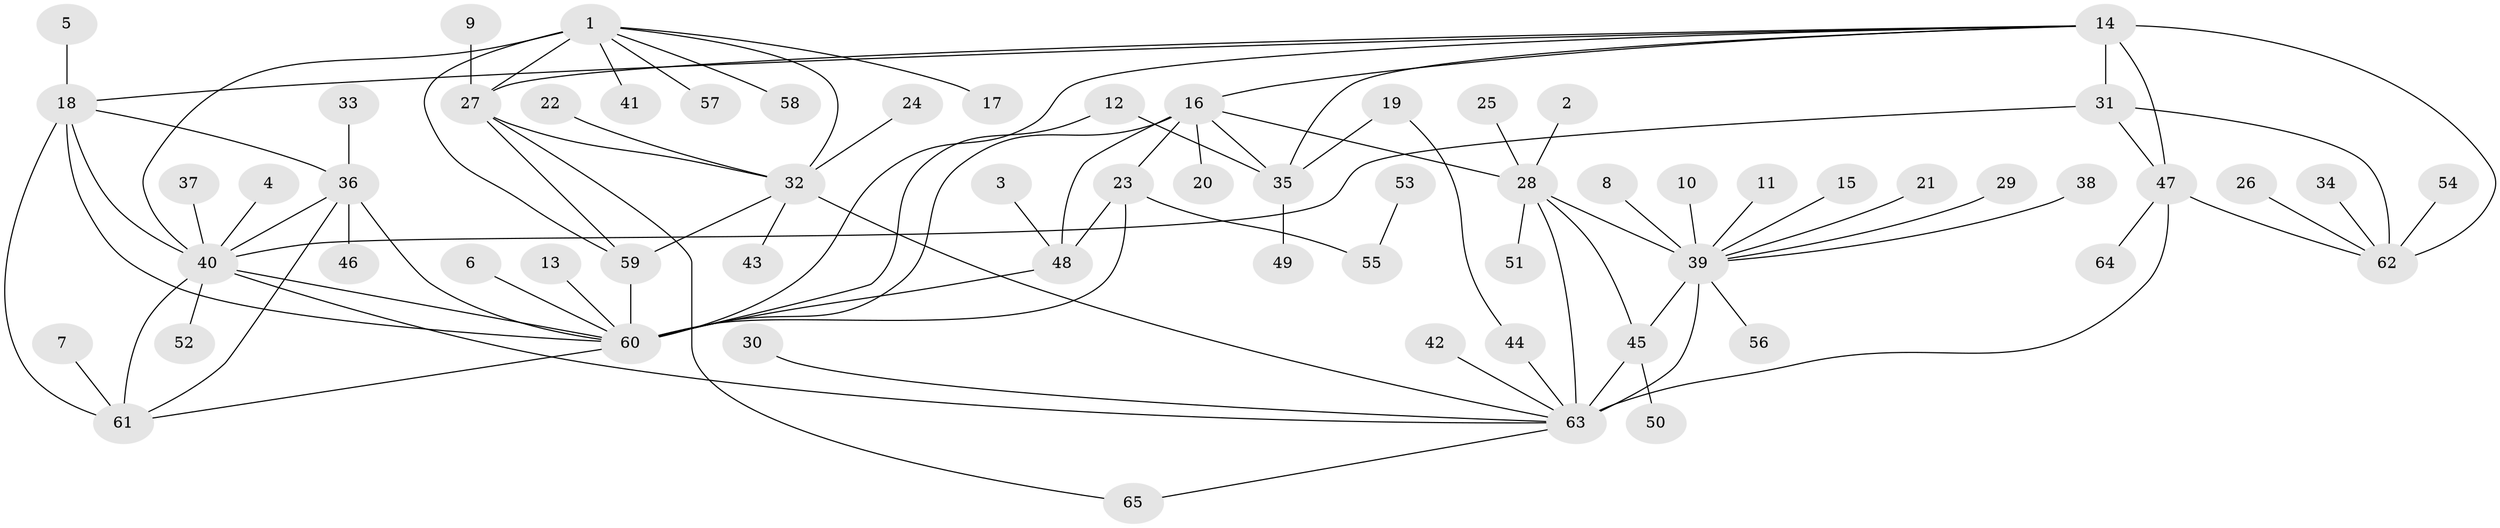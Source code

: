 // original degree distribution, {7: 0.05384615384615385, 10: 0.023076923076923078, 6: 0.015384615384615385, 8: 0.046153846153846156, 5: 0.03076923076923077, 9: 0.038461538461538464, 13: 0.007692307692307693, 11: 0.015384615384615385, 15: 0.007692307692307693, 3: 0.03076923076923077, 1: 0.5846153846153846, 2: 0.13846153846153847, 4: 0.007692307692307693}
// Generated by graph-tools (version 1.1) at 2025/26/03/09/25 03:26:44]
// undirected, 65 vertices, 94 edges
graph export_dot {
graph [start="1"]
  node [color=gray90,style=filled];
  1;
  2;
  3;
  4;
  5;
  6;
  7;
  8;
  9;
  10;
  11;
  12;
  13;
  14;
  15;
  16;
  17;
  18;
  19;
  20;
  21;
  22;
  23;
  24;
  25;
  26;
  27;
  28;
  29;
  30;
  31;
  32;
  33;
  34;
  35;
  36;
  37;
  38;
  39;
  40;
  41;
  42;
  43;
  44;
  45;
  46;
  47;
  48;
  49;
  50;
  51;
  52;
  53;
  54;
  55;
  56;
  57;
  58;
  59;
  60;
  61;
  62;
  63;
  64;
  65;
  1 -- 17 [weight=1.0];
  1 -- 27 [weight=3.0];
  1 -- 32 [weight=3.0];
  1 -- 40 [weight=1.0];
  1 -- 41 [weight=1.0];
  1 -- 57 [weight=1.0];
  1 -- 58 [weight=1.0];
  1 -- 59 [weight=3.0];
  2 -- 28 [weight=1.0];
  3 -- 48 [weight=1.0];
  4 -- 40 [weight=1.0];
  5 -- 18 [weight=1.0];
  6 -- 60 [weight=1.0];
  7 -- 61 [weight=1.0];
  8 -- 39 [weight=1.0];
  9 -- 27 [weight=1.0];
  10 -- 39 [weight=1.0];
  11 -- 39 [weight=1.0];
  12 -- 35 [weight=1.0];
  12 -- 60 [weight=1.0];
  13 -- 60 [weight=1.0];
  14 -- 16 [weight=1.0];
  14 -- 18 [weight=1.0];
  14 -- 27 [weight=1.0];
  14 -- 31 [weight=2.0];
  14 -- 35 [weight=1.0];
  14 -- 47 [weight=2.0];
  14 -- 60 [weight=1.0];
  14 -- 62 [weight=4.0];
  15 -- 39 [weight=1.0];
  16 -- 20 [weight=1.0];
  16 -- 23 [weight=3.0];
  16 -- 28 [weight=1.0];
  16 -- 35 [weight=1.0];
  16 -- 48 [weight=3.0];
  16 -- 60 [weight=3.0];
  18 -- 36 [weight=1.0];
  18 -- 40 [weight=2.0];
  18 -- 60 [weight=1.0];
  18 -- 61 [weight=1.0];
  19 -- 35 [weight=1.0];
  19 -- 44 [weight=1.0];
  21 -- 39 [weight=1.0];
  22 -- 32 [weight=1.0];
  23 -- 48 [weight=1.0];
  23 -- 55 [weight=1.0];
  23 -- 60 [weight=1.0];
  24 -- 32 [weight=1.0];
  25 -- 28 [weight=1.0];
  26 -- 62 [weight=1.0];
  27 -- 32 [weight=1.0];
  27 -- 59 [weight=1.0];
  27 -- 65 [weight=1.0];
  28 -- 39 [weight=1.0];
  28 -- 45 [weight=1.0];
  28 -- 51 [weight=1.0];
  28 -- 63 [weight=3.0];
  29 -- 39 [weight=1.0];
  30 -- 63 [weight=1.0];
  31 -- 40 [weight=1.0];
  31 -- 47 [weight=1.0];
  31 -- 62 [weight=2.0];
  32 -- 43 [weight=1.0];
  32 -- 59 [weight=1.0];
  32 -- 63 [weight=1.0];
  33 -- 36 [weight=1.0];
  34 -- 62 [weight=1.0];
  35 -- 49 [weight=1.0];
  36 -- 40 [weight=2.0];
  36 -- 46 [weight=1.0];
  36 -- 60 [weight=1.0];
  36 -- 61 [weight=1.0];
  37 -- 40 [weight=1.0];
  38 -- 39 [weight=1.0];
  39 -- 45 [weight=1.0];
  39 -- 56 [weight=1.0];
  39 -- 63 [weight=3.0];
  40 -- 52 [weight=1.0];
  40 -- 60 [weight=2.0];
  40 -- 61 [weight=2.0];
  40 -- 63 [weight=1.0];
  42 -- 63 [weight=1.0];
  44 -- 63 [weight=1.0];
  45 -- 50 [weight=1.0];
  45 -- 63 [weight=3.0];
  47 -- 62 [weight=2.0];
  47 -- 63 [weight=1.0];
  47 -- 64 [weight=1.0];
  48 -- 60 [weight=1.0];
  53 -- 55 [weight=1.0];
  54 -- 62 [weight=1.0];
  59 -- 60 [weight=1.0];
  60 -- 61 [weight=1.0];
  63 -- 65 [weight=1.0];
}
